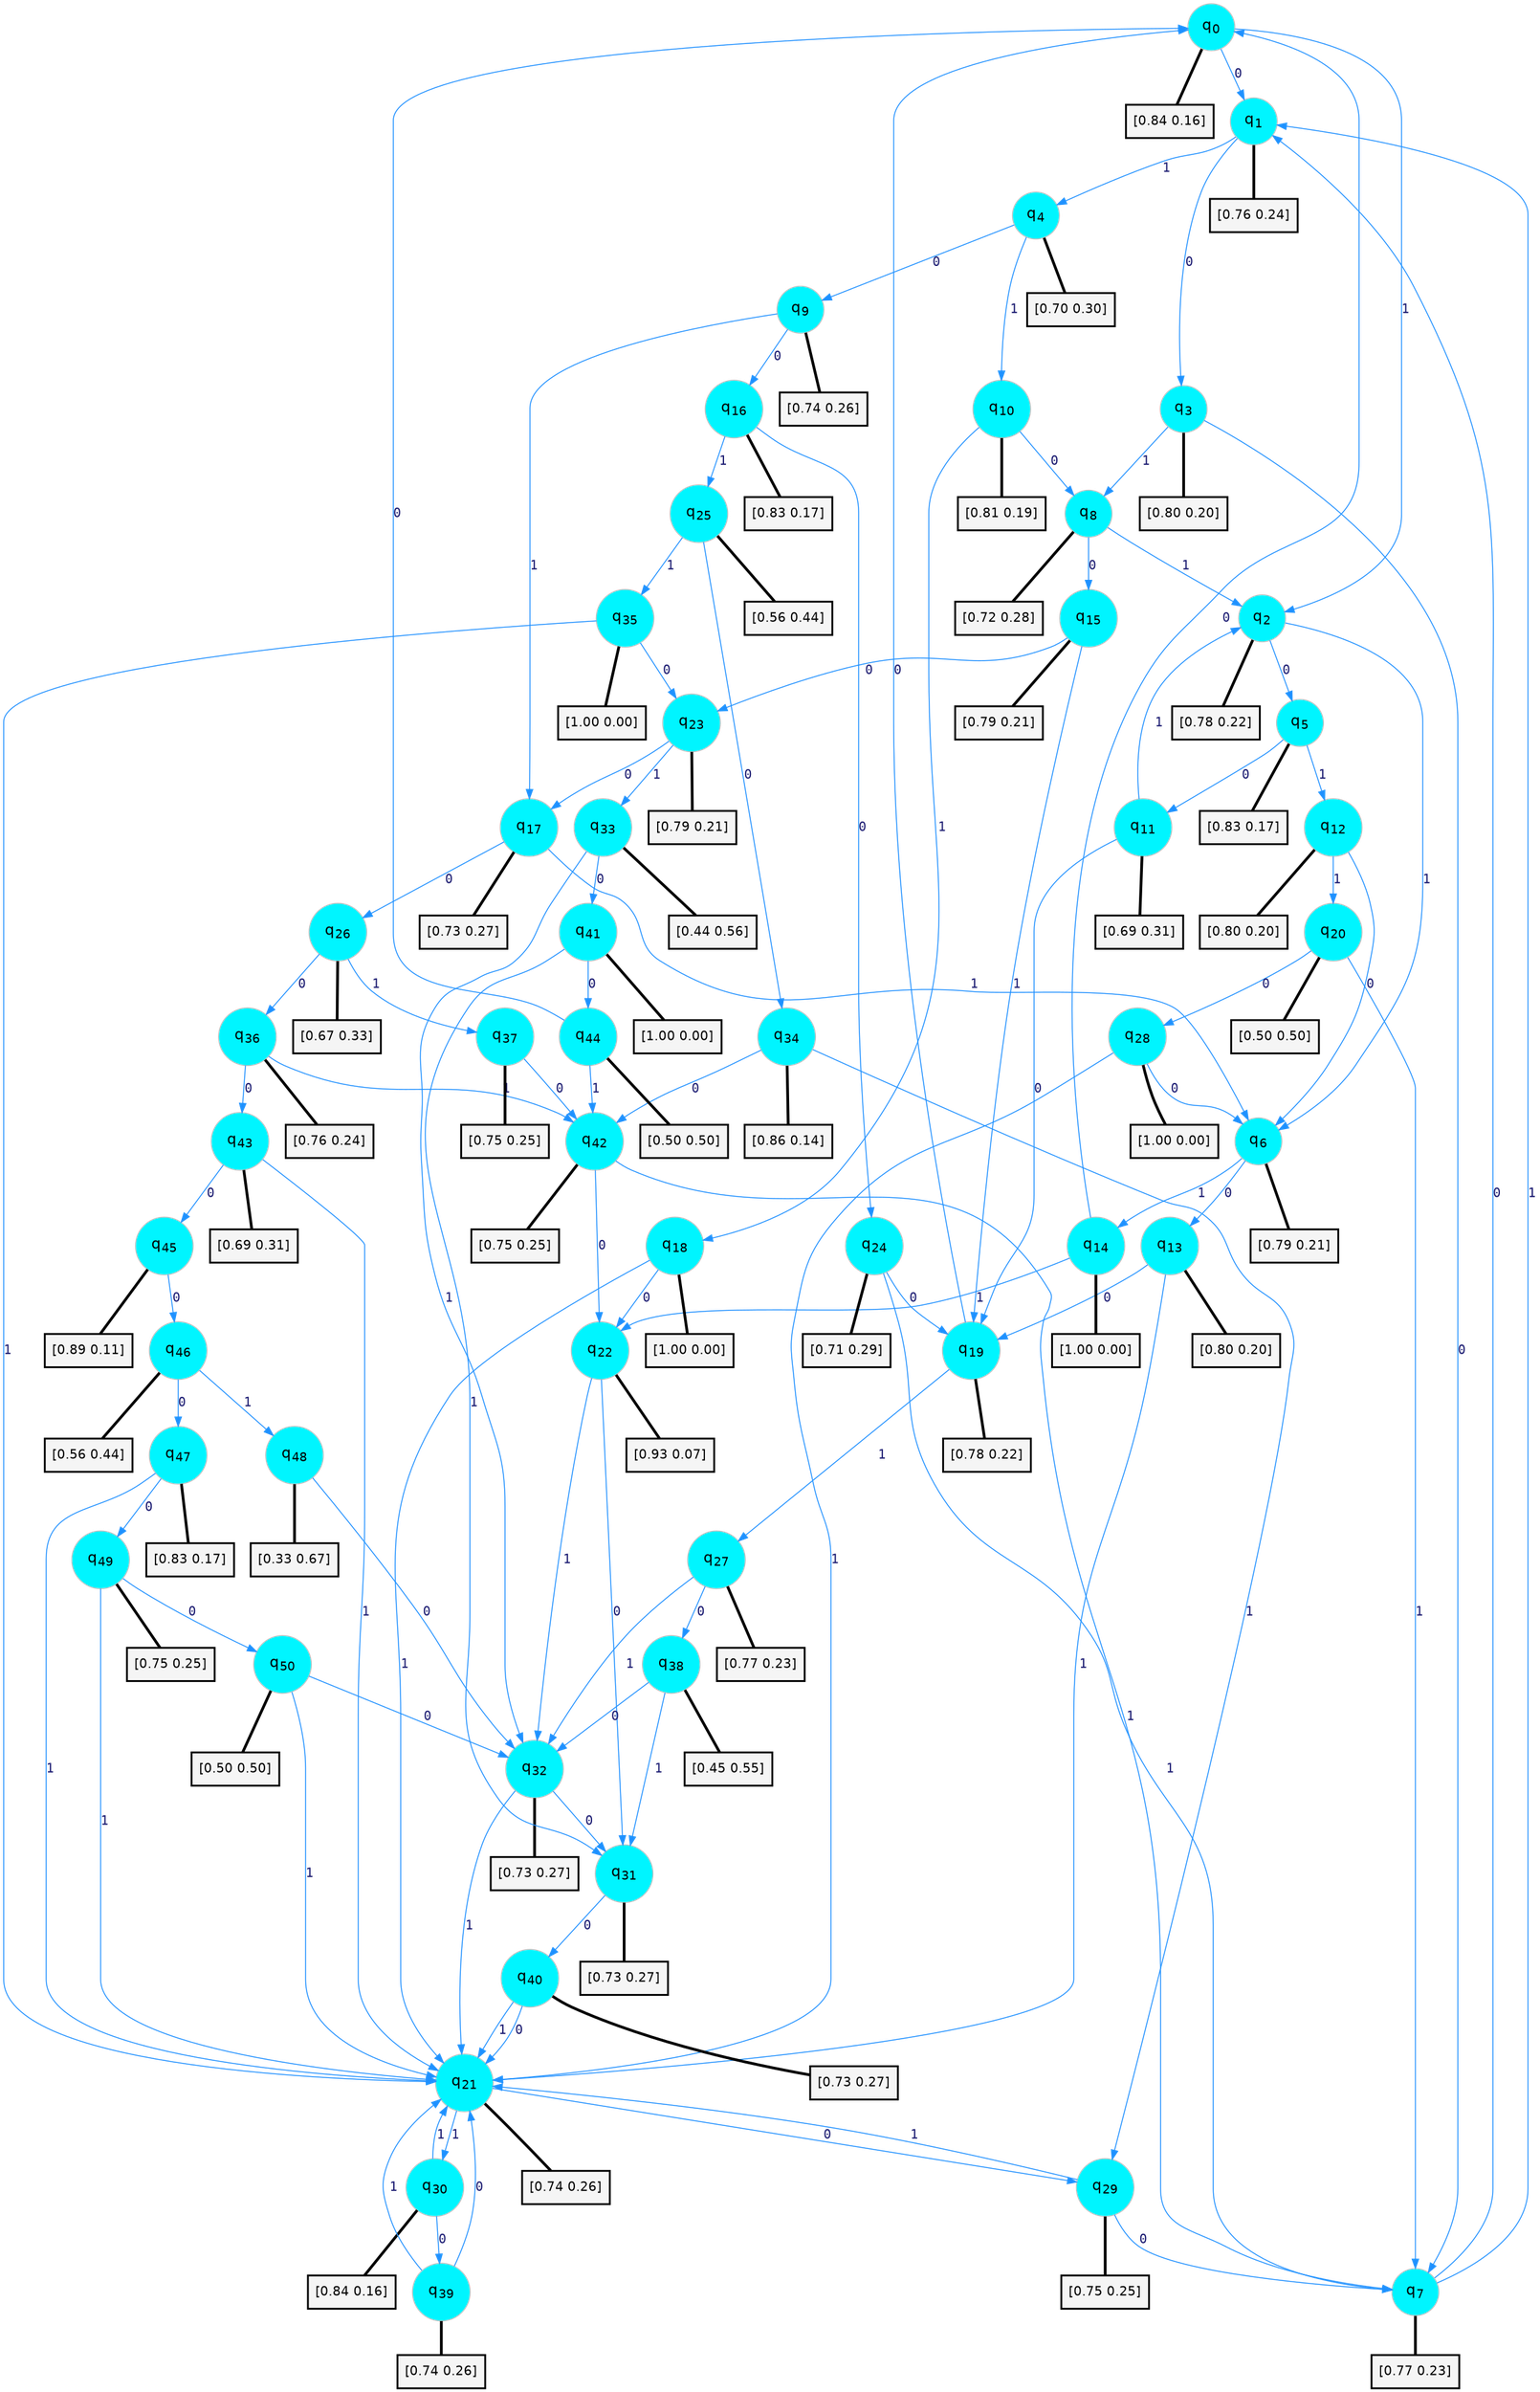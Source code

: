 digraph G {
graph [
bgcolor=transparent, dpi=300, rankdir=TD, size="40,25"];
node [
color=gray, fillcolor=turquoise1, fontcolor=black, fontname=Helvetica, fontsize=16, fontweight=bold, shape=circle, style=filled];
edge [
arrowsize=1, color=dodgerblue1, fontcolor=midnightblue, fontname=courier, fontweight=bold, penwidth=1, style=solid, weight=20];
0[label=<q<SUB>0</SUB>>];
1[label=<q<SUB>1</SUB>>];
2[label=<q<SUB>2</SUB>>];
3[label=<q<SUB>3</SUB>>];
4[label=<q<SUB>4</SUB>>];
5[label=<q<SUB>5</SUB>>];
6[label=<q<SUB>6</SUB>>];
7[label=<q<SUB>7</SUB>>];
8[label=<q<SUB>8</SUB>>];
9[label=<q<SUB>9</SUB>>];
10[label=<q<SUB>10</SUB>>];
11[label=<q<SUB>11</SUB>>];
12[label=<q<SUB>12</SUB>>];
13[label=<q<SUB>13</SUB>>];
14[label=<q<SUB>14</SUB>>];
15[label=<q<SUB>15</SUB>>];
16[label=<q<SUB>16</SUB>>];
17[label=<q<SUB>17</SUB>>];
18[label=<q<SUB>18</SUB>>];
19[label=<q<SUB>19</SUB>>];
20[label=<q<SUB>20</SUB>>];
21[label=<q<SUB>21</SUB>>];
22[label=<q<SUB>22</SUB>>];
23[label=<q<SUB>23</SUB>>];
24[label=<q<SUB>24</SUB>>];
25[label=<q<SUB>25</SUB>>];
26[label=<q<SUB>26</SUB>>];
27[label=<q<SUB>27</SUB>>];
28[label=<q<SUB>28</SUB>>];
29[label=<q<SUB>29</SUB>>];
30[label=<q<SUB>30</SUB>>];
31[label=<q<SUB>31</SUB>>];
32[label=<q<SUB>32</SUB>>];
33[label=<q<SUB>33</SUB>>];
34[label=<q<SUB>34</SUB>>];
35[label=<q<SUB>35</SUB>>];
36[label=<q<SUB>36</SUB>>];
37[label=<q<SUB>37</SUB>>];
38[label=<q<SUB>38</SUB>>];
39[label=<q<SUB>39</SUB>>];
40[label=<q<SUB>40</SUB>>];
41[label=<q<SUB>41</SUB>>];
42[label=<q<SUB>42</SUB>>];
43[label=<q<SUB>43</SUB>>];
44[label=<q<SUB>44</SUB>>];
45[label=<q<SUB>45</SUB>>];
46[label=<q<SUB>46</SUB>>];
47[label=<q<SUB>47</SUB>>];
48[label=<q<SUB>48</SUB>>];
49[label=<q<SUB>49</SUB>>];
50[label=<q<SUB>50</SUB>>];
51[label="[0.84 0.16]", shape=box,fontcolor=black, fontname=Helvetica, fontsize=14, penwidth=2, fillcolor=whitesmoke,color=black];
52[label="[0.76 0.24]", shape=box,fontcolor=black, fontname=Helvetica, fontsize=14, penwidth=2, fillcolor=whitesmoke,color=black];
53[label="[0.78 0.22]", shape=box,fontcolor=black, fontname=Helvetica, fontsize=14, penwidth=2, fillcolor=whitesmoke,color=black];
54[label="[0.80 0.20]", shape=box,fontcolor=black, fontname=Helvetica, fontsize=14, penwidth=2, fillcolor=whitesmoke,color=black];
55[label="[0.70 0.30]", shape=box,fontcolor=black, fontname=Helvetica, fontsize=14, penwidth=2, fillcolor=whitesmoke,color=black];
56[label="[0.83 0.17]", shape=box,fontcolor=black, fontname=Helvetica, fontsize=14, penwidth=2, fillcolor=whitesmoke,color=black];
57[label="[0.79 0.21]", shape=box,fontcolor=black, fontname=Helvetica, fontsize=14, penwidth=2, fillcolor=whitesmoke,color=black];
58[label="[0.77 0.23]", shape=box,fontcolor=black, fontname=Helvetica, fontsize=14, penwidth=2, fillcolor=whitesmoke,color=black];
59[label="[0.72 0.28]", shape=box,fontcolor=black, fontname=Helvetica, fontsize=14, penwidth=2, fillcolor=whitesmoke,color=black];
60[label="[0.74 0.26]", shape=box,fontcolor=black, fontname=Helvetica, fontsize=14, penwidth=2, fillcolor=whitesmoke,color=black];
61[label="[0.81 0.19]", shape=box,fontcolor=black, fontname=Helvetica, fontsize=14, penwidth=2, fillcolor=whitesmoke,color=black];
62[label="[0.69 0.31]", shape=box,fontcolor=black, fontname=Helvetica, fontsize=14, penwidth=2, fillcolor=whitesmoke,color=black];
63[label="[0.80 0.20]", shape=box,fontcolor=black, fontname=Helvetica, fontsize=14, penwidth=2, fillcolor=whitesmoke,color=black];
64[label="[0.80 0.20]", shape=box,fontcolor=black, fontname=Helvetica, fontsize=14, penwidth=2, fillcolor=whitesmoke,color=black];
65[label="[1.00 0.00]", shape=box,fontcolor=black, fontname=Helvetica, fontsize=14, penwidth=2, fillcolor=whitesmoke,color=black];
66[label="[0.79 0.21]", shape=box,fontcolor=black, fontname=Helvetica, fontsize=14, penwidth=2, fillcolor=whitesmoke,color=black];
67[label="[0.83 0.17]", shape=box,fontcolor=black, fontname=Helvetica, fontsize=14, penwidth=2, fillcolor=whitesmoke,color=black];
68[label="[0.73 0.27]", shape=box,fontcolor=black, fontname=Helvetica, fontsize=14, penwidth=2, fillcolor=whitesmoke,color=black];
69[label="[1.00 0.00]", shape=box,fontcolor=black, fontname=Helvetica, fontsize=14, penwidth=2, fillcolor=whitesmoke,color=black];
70[label="[0.78 0.22]", shape=box,fontcolor=black, fontname=Helvetica, fontsize=14, penwidth=2, fillcolor=whitesmoke,color=black];
71[label="[0.50 0.50]", shape=box,fontcolor=black, fontname=Helvetica, fontsize=14, penwidth=2, fillcolor=whitesmoke,color=black];
72[label="[0.74 0.26]", shape=box,fontcolor=black, fontname=Helvetica, fontsize=14, penwidth=2, fillcolor=whitesmoke,color=black];
73[label="[0.93 0.07]", shape=box,fontcolor=black, fontname=Helvetica, fontsize=14, penwidth=2, fillcolor=whitesmoke,color=black];
74[label="[0.79 0.21]", shape=box,fontcolor=black, fontname=Helvetica, fontsize=14, penwidth=2, fillcolor=whitesmoke,color=black];
75[label="[0.71 0.29]", shape=box,fontcolor=black, fontname=Helvetica, fontsize=14, penwidth=2, fillcolor=whitesmoke,color=black];
76[label="[0.56 0.44]", shape=box,fontcolor=black, fontname=Helvetica, fontsize=14, penwidth=2, fillcolor=whitesmoke,color=black];
77[label="[0.67 0.33]", shape=box,fontcolor=black, fontname=Helvetica, fontsize=14, penwidth=2, fillcolor=whitesmoke,color=black];
78[label="[0.77 0.23]", shape=box,fontcolor=black, fontname=Helvetica, fontsize=14, penwidth=2, fillcolor=whitesmoke,color=black];
79[label="[1.00 0.00]", shape=box,fontcolor=black, fontname=Helvetica, fontsize=14, penwidth=2, fillcolor=whitesmoke,color=black];
80[label="[0.75 0.25]", shape=box,fontcolor=black, fontname=Helvetica, fontsize=14, penwidth=2, fillcolor=whitesmoke,color=black];
81[label="[0.84 0.16]", shape=box,fontcolor=black, fontname=Helvetica, fontsize=14, penwidth=2, fillcolor=whitesmoke,color=black];
82[label="[0.73 0.27]", shape=box,fontcolor=black, fontname=Helvetica, fontsize=14, penwidth=2, fillcolor=whitesmoke,color=black];
83[label="[0.73 0.27]", shape=box,fontcolor=black, fontname=Helvetica, fontsize=14, penwidth=2, fillcolor=whitesmoke,color=black];
84[label="[0.44 0.56]", shape=box,fontcolor=black, fontname=Helvetica, fontsize=14, penwidth=2, fillcolor=whitesmoke,color=black];
85[label="[0.86 0.14]", shape=box,fontcolor=black, fontname=Helvetica, fontsize=14, penwidth=2, fillcolor=whitesmoke,color=black];
86[label="[1.00 0.00]", shape=box,fontcolor=black, fontname=Helvetica, fontsize=14, penwidth=2, fillcolor=whitesmoke,color=black];
87[label="[0.76 0.24]", shape=box,fontcolor=black, fontname=Helvetica, fontsize=14, penwidth=2, fillcolor=whitesmoke,color=black];
88[label="[0.75 0.25]", shape=box,fontcolor=black, fontname=Helvetica, fontsize=14, penwidth=2, fillcolor=whitesmoke,color=black];
89[label="[0.45 0.55]", shape=box,fontcolor=black, fontname=Helvetica, fontsize=14, penwidth=2, fillcolor=whitesmoke,color=black];
90[label="[0.74 0.26]", shape=box,fontcolor=black, fontname=Helvetica, fontsize=14, penwidth=2, fillcolor=whitesmoke,color=black];
91[label="[0.73 0.27]", shape=box,fontcolor=black, fontname=Helvetica, fontsize=14, penwidth=2, fillcolor=whitesmoke,color=black];
92[label="[1.00 0.00]", shape=box,fontcolor=black, fontname=Helvetica, fontsize=14, penwidth=2, fillcolor=whitesmoke,color=black];
93[label="[0.75 0.25]", shape=box,fontcolor=black, fontname=Helvetica, fontsize=14, penwidth=2, fillcolor=whitesmoke,color=black];
94[label="[0.69 0.31]", shape=box,fontcolor=black, fontname=Helvetica, fontsize=14, penwidth=2, fillcolor=whitesmoke,color=black];
95[label="[0.50 0.50]", shape=box,fontcolor=black, fontname=Helvetica, fontsize=14, penwidth=2, fillcolor=whitesmoke,color=black];
96[label="[0.89 0.11]", shape=box,fontcolor=black, fontname=Helvetica, fontsize=14, penwidth=2, fillcolor=whitesmoke,color=black];
97[label="[0.56 0.44]", shape=box,fontcolor=black, fontname=Helvetica, fontsize=14, penwidth=2, fillcolor=whitesmoke,color=black];
98[label="[0.83 0.17]", shape=box,fontcolor=black, fontname=Helvetica, fontsize=14, penwidth=2, fillcolor=whitesmoke,color=black];
99[label="[0.33 0.67]", shape=box,fontcolor=black, fontname=Helvetica, fontsize=14, penwidth=2, fillcolor=whitesmoke,color=black];
100[label="[0.75 0.25]", shape=box,fontcolor=black, fontname=Helvetica, fontsize=14, penwidth=2, fillcolor=whitesmoke,color=black];
101[label="[0.50 0.50]", shape=box,fontcolor=black, fontname=Helvetica, fontsize=14, penwidth=2, fillcolor=whitesmoke,color=black];
0->1 [label=0];
0->2 [label=1];
0->51 [arrowhead=none, penwidth=3,color=black];
1->3 [label=0];
1->4 [label=1];
1->52 [arrowhead=none, penwidth=3,color=black];
2->5 [label=0];
2->6 [label=1];
2->53 [arrowhead=none, penwidth=3,color=black];
3->7 [label=0];
3->8 [label=1];
3->54 [arrowhead=none, penwidth=3,color=black];
4->9 [label=0];
4->10 [label=1];
4->55 [arrowhead=none, penwidth=3,color=black];
5->11 [label=0];
5->12 [label=1];
5->56 [arrowhead=none, penwidth=3,color=black];
6->13 [label=0];
6->14 [label=1];
6->57 [arrowhead=none, penwidth=3,color=black];
7->1 [label=0];
7->1 [label=1];
7->58 [arrowhead=none, penwidth=3,color=black];
8->15 [label=0];
8->2 [label=1];
8->59 [arrowhead=none, penwidth=3,color=black];
9->16 [label=0];
9->17 [label=1];
9->60 [arrowhead=none, penwidth=3,color=black];
10->8 [label=0];
10->18 [label=1];
10->61 [arrowhead=none, penwidth=3,color=black];
11->19 [label=0];
11->2 [label=1];
11->62 [arrowhead=none, penwidth=3,color=black];
12->6 [label=0];
12->20 [label=1];
12->63 [arrowhead=none, penwidth=3,color=black];
13->19 [label=0];
13->21 [label=1];
13->64 [arrowhead=none, penwidth=3,color=black];
14->0 [label=0];
14->22 [label=1];
14->65 [arrowhead=none, penwidth=3,color=black];
15->23 [label=0];
15->19 [label=1];
15->66 [arrowhead=none, penwidth=3,color=black];
16->24 [label=0];
16->25 [label=1];
16->67 [arrowhead=none, penwidth=3,color=black];
17->26 [label=0];
17->6 [label=1];
17->68 [arrowhead=none, penwidth=3,color=black];
18->22 [label=0];
18->21 [label=1];
18->69 [arrowhead=none, penwidth=3,color=black];
19->0 [label=0];
19->27 [label=1];
19->70 [arrowhead=none, penwidth=3,color=black];
20->28 [label=0];
20->7 [label=1];
20->71 [arrowhead=none, penwidth=3,color=black];
21->29 [label=0];
21->30 [label=1];
21->72 [arrowhead=none, penwidth=3,color=black];
22->31 [label=0];
22->32 [label=1];
22->73 [arrowhead=none, penwidth=3,color=black];
23->17 [label=0];
23->33 [label=1];
23->74 [arrowhead=none, penwidth=3,color=black];
24->19 [label=0];
24->7 [label=1];
24->75 [arrowhead=none, penwidth=3,color=black];
25->34 [label=0];
25->35 [label=1];
25->76 [arrowhead=none, penwidth=3,color=black];
26->36 [label=0];
26->37 [label=1];
26->77 [arrowhead=none, penwidth=3,color=black];
27->38 [label=0];
27->32 [label=1];
27->78 [arrowhead=none, penwidth=3,color=black];
28->6 [label=0];
28->21 [label=1];
28->79 [arrowhead=none, penwidth=3,color=black];
29->7 [label=0];
29->21 [label=1];
29->80 [arrowhead=none, penwidth=3,color=black];
30->39 [label=0];
30->21 [label=1];
30->81 [arrowhead=none, penwidth=3,color=black];
31->40 [label=0];
31->82 [arrowhead=none, penwidth=3,color=black];
32->31 [label=0];
32->21 [label=1];
32->83 [arrowhead=none, penwidth=3,color=black];
33->41 [label=0];
33->32 [label=1];
33->84 [arrowhead=none, penwidth=3,color=black];
34->42 [label=0];
34->29 [label=1];
34->85 [arrowhead=none, penwidth=3,color=black];
35->23 [label=0];
35->21 [label=1];
35->86 [arrowhead=none, penwidth=3,color=black];
36->43 [label=0];
36->42 [label=1];
36->87 [arrowhead=none, penwidth=3,color=black];
37->42 [label=0];
37->88 [arrowhead=none, penwidth=3,color=black];
38->32 [label=0];
38->31 [label=1];
38->89 [arrowhead=none, penwidth=3,color=black];
39->21 [label=0];
39->21 [label=1];
39->90 [arrowhead=none, penwidth=3,color=black];
40->21 [label=0];
40->21 [label=1];
40->91 [arrowhead=none, penwidth=3,color=black];
41->44 [label=0];
41->31 [label=1];
41->92 [arrowhead=none, penwidth=3,color=black];
42->22 [label=0];
42->7 [label=1];
42->93 [arrowhead=none, penwidth=3,color=black];
43->45 [label=0];
43->21 [label=1];
43->94 [arrowhead=none, penwidth=3,color=black];
44->0 [label=0];
44->42 [label=1];
44->95 [arrowhead=none, penwidth=3,color=black];
45->46 [label=0];
45->96 [arrowhead=none, penwidth=3,color=black];
46->47 [label=0];
46->48 [label=1];
46->97 [arrowhead=none, penwidth=3,color=black];
47->49 [label=0];
47->21 [label=1];
47->98 [arrowhead=none, penwidth=3,color=black];
48->32 [label=0];
48->99 [arrowhead=none, penwidth=3,color=black];
49->50 [label=0];
49->21 [label=1];
49->100 [arrowhead=none, penwidth=3,color=black];
50->32 [label=0];
50->21 [label=1];
50->101 [arrowhead=none, penwidth=3,color=black];
}
